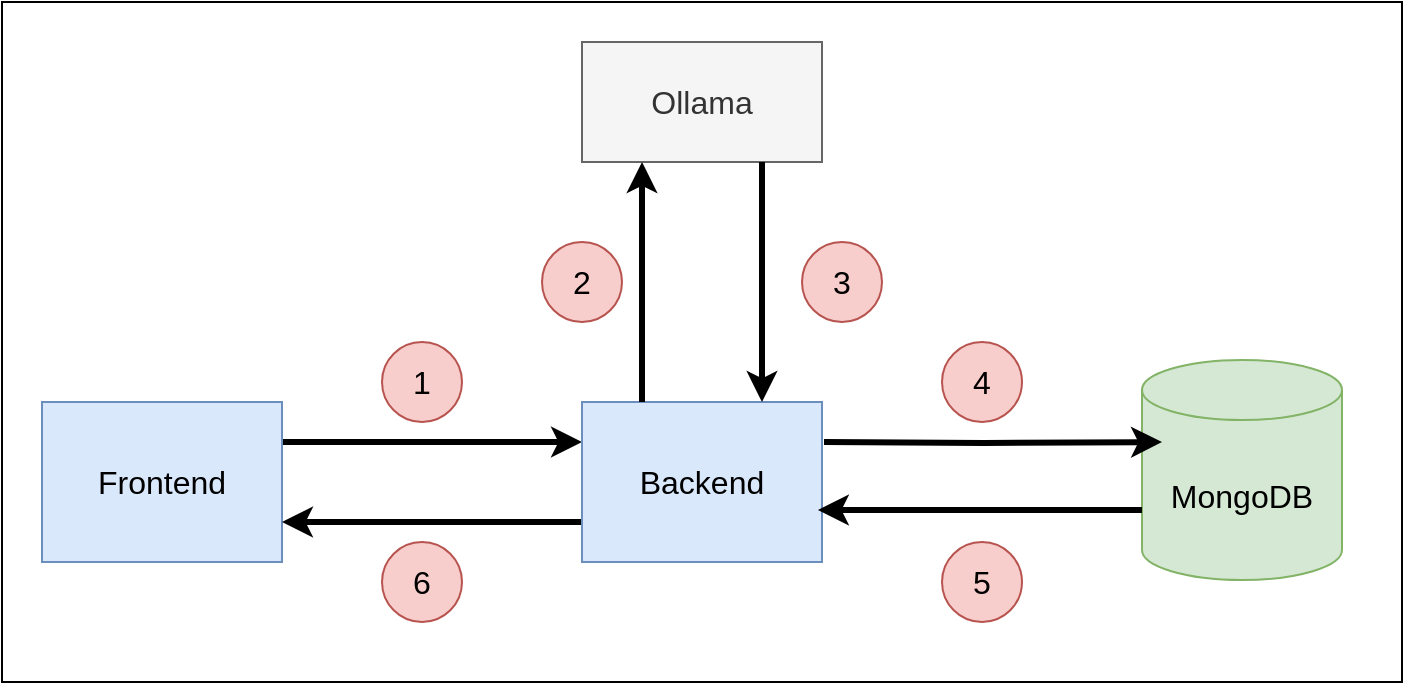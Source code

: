<mxfile version="24.7.17">
  <diagram name="Page-1" id="Mnux9CglpgqXPLvqKujI">
    <mxGraphModel dx="1026" dy="772" grid="1" gridSize="10" guides="1" tooltips="1" connect="1" arrows="1" fold="1" page="1" pageScale="1" pageWidth="850" pageHeight="1100" math="0" shadow="0">
      <root>
        <mxCell id="0" />
        <mxCell id="1" parent="0" />
        <mxCell id="x1avso-UNQqt8Qe4Jz3z-27" value="" style="rounded=0;whiteSpace=wrap;html=1;" vertex="1" parent="1">
          <mxGeometry x="60" y="60" width="700" height="340" as="geometry" />
        </mxCell>
        <mxCell id="x1avso-UNQqt8Qe4Jz3z-4" value="" style="edgeStyle=orthogonalEdgeStyle;rounded=0;orthogonalLoop=1;jettySize=auto;html=1;strokeWidth=3;exitX=1;exitY=0.25;exitDx=0;exitDy=0;entryX=0;entryY=0.25;entryDx=0;entryDy=0;" edge="1" parent="1" source="x1avso-UNQqt8Qe4Jz3z-1" target="x1avso-UNQqt8Qe4Jz3z-3">
          <mxGeometry relative="1" as="geometry" />
        </mxCell>
        <mxCell id="x1avso-UNQqt8Qe4Jz3z-1" value="Frontend" style="rounded=0;whiteSpace=wrap;html=1;fontSize=16;fillColor=#dae8fc;strokeColor=#6c8ebf;" vertex="1" parent="1">
          <mxGeometry x="80" y="260" width="120" height="80" as="geometry" />
        </mxCell>
        <mxCell id="x1avso-UNQqt8Qe4Jz3z-21" style="edgeStyle=orthogonalEdgeStyle;rounded=0;orthogonalLoop=1;jettySize=auto;html=1;entryX=1;entryY=0.75;entryDx=0;entryDy=0;exitX=0;exitY=0.75;exitDx=0;exitDy=0;strokeWidth=3;" edge="1" parent="1" source="x1avso-UNQqt8Qe4Jz3z-3" target="x1avso-UNQqt8Qe4Jz3z-1">
          <mxGeometry relative="1" as="geometry" />
        </mxCell>
        <mxCell id="x1avso-UNQqt8Qe4Jz3z-3" value="Backend" style="rounded=0;whiteSpace=wrap;html=1;fontSize=16;fillColor=#dae8fc;strokeColor=#6c8ebf;" vertex="1" parent="1">
          <mxGeometry x="350" y="260" width="120" height="80" as="geometry" />
        </mxCell>
        <mxCell id="x1avso-UNQqt8Qe4Jz3z-10" value="Ollama" style="rounded=0;whiteSpace=wrap;html=1;fontSize=16;fillColor=#f5f5f5;fontColor=#333333;strokeColor=#666666;" vertex="1" parent="1">
          <mxGeometry x="350" y="80" width="120" height="60" as="geometry" />
        </mxCell>
        <mxCell id="x1avso-UNQqt8Qe4Jz3z-11" value="MongoDB" style="shape=cylinder3;whiteSpace=wrap;html=1;boundedLbl=1;backgroundOutline=1;size=15;fontSize=16;fillColor=#d5e8d4;strokeColor=#82b366;" vertex="1" parent="1">
          <mxGeometry x="630" y="239" width="100" height="110" as="geometry" />
        </mxCell>
        <mxCell id="x1avso-UNQqt8Qe4Jz3z-14" value="" style="edgeStyle=orthogonalEdgeStyle;rounded=0;orthogonalLoop=1;jettySize=auto;html=1;strokeWidth=3;entryX=0.25;entryY=1;entryDx=0;entryDy=0;exitX=0.25;exitY=0;exitDx=0;exitDy=0;" edge="1" parent="1" source="x1avso-UNQqt8Qe4Jz3z-3" target="x1avso-UNQqt8Qe4Jz3z-10">
          <mxGeometry relative="1" as="geometry">
            <mxPoint x="393" y="260" as="sourcePoint" />
            <mxPoint x="360" y="300" as="targetPoint" />
          </mxGeometry>
        </mxCell>
        <mxCell id="x1avso-UNQqt8Qe4Jz3z-15" value="" style="edgeStyle=orthogonalEdgeStyle;rounded=0;orthogonalLoop=1;jettySize=auto;html=1;strokeWidth=3;entryX=0.75;entryY=0;entryDx=0;entryDy=0;exitX=0.75;exitY=1;exitDx=0;exitDy=0;" edge="1" parent="1" source="x1avso-UNQqt8Qe4Jz3z-10" target="x1avso-UNQqt8Qe4Jz3z-3">
          <mxGeometry relative="1" as="geometry">
            <mxPoint x="403" y="270" as="sourcePoint" />
            <mxPoint x="403" y="146" as="targetPoint" />
            <Array as="points">
              <mxPoint x="440" y="260" />
            </Array>
          </mxGeometry>
        </mxCell>
        <mxCell id="x1avso-UNQqt8Qe4Jz3z-18" style="edgeStyle=orthogonalEdgeStyle;rounded=0;orthogonalLoop=1;jettySize=auto;html=1;strokeWidth=3;entryX=0.983;entryY=0.675;entryDx=0;entryDy=0;exitX=0;exitY=0;exitDx=0;exitDy=75;exitPerimeter=0;entryPerimeter=0;" edge="1" parent="1" source="x1avso-UNQqt8Qe4Jz3z-11" target="x1avso-UNQqt8Qe4Jz3z-3">
          <mxGeometry relative="1" as="geometry">
            <mxPoint x="470" y="500" as="sourcePoint" />
            <mxPoint x="630" y="500" as="targetPoint" />
          </mxGeometry>
        </mxCell>
        <mxCell id="x1avso-UNQqt8Qe4Jz3z-19" value="1" style="ellipse;whiteSpace=wrap;html=1;aspect=fixed;fontSize=16;fillColor=#f8cecc;strokeColor=#b85450;" vertex="1" parent="1">
          <mxGeometry x="250" y="230" width="40" height="40" as="geometry" />
        </mxCell>
        <mxCell id="x1avso-UNQqt8Qe4Jz3z-20" value="2" style="ellipse;whiteSpace=wrap;html=1;aspect=fixed;fontSize=16;fillColor=#f8cecc;strokeColor=#b85450;" vertex="1" parent="1">
          <mxGeometry x="330" y="180" width="40" height="40" as="geometry" />
        </mxCell>
        <mxCell id="x1avso-UNQqt8Qe4Jz3z-22" value="" style="edgeStyle=orthogonalEdgeStyle;rounded=0;orthogonalLoop=1;jettySize=auto;html=1;strokeWidth=3;exitX=1;exitY=0.25;exitDx=0;exitDy=0;entryX=0.1;entryY=0.373;entryDx=0;entryDy=0;entryPerimeter=0;" edge="1" parent="1" target="x1avso-UNQqt8Qe4Jz3z-11">
          <mxGeometry relative="1" as="geometry">
            <mxPoint x="471" y="280" as="sourcePoint" />
            <mxPoint x="621" y="280" as="targetPoint" />
          </mxGeometry>
        </mxCell>
        <mxCell id="x1avso-UNQqt8Qe4Jz3z-23" value="3" style="ellipse;whiteSpace=wrap;html=1;aspect=fixed;fontSize=16;fillColor=#f8cecc;strokeColor=#b85450;" vertex="1" parent="1">
          <mxGeometry x="460" y="180" width="40" height="40" as="geometry" />
        </mxCell>
        <mxCell id="x1avso-UNQqt8Qe4Jz3z-24" value="4" style="ellipse;whiteSpace=wrap;html=1;aspect=fixed;fontSize=16;fillColor=#f8cecc;strokeColor=#b85450;" vertex="1" parent="1">
          <mxGeometry x="530" y="230" width="40" height="40" as="geometry" />
        </mxCell>
        <mxCell id="x1avso-UNQqt8Qe4Jz3z-25" value="5" style="ellipse;whiteSpace=wrap;html=1;aspect=fixed;fontSize=16;fillColor=#f8cecc;strokeColor=#b85450;" vertex="1" parent="1">
          <mxGeometry x="530" y="330" width="40" height="40" as="geometry" />
        </mxCell>
        <mxCell id="x1avso-UNQqt8Qe4Jz3z-26" value="6" style="ellipse;whiteSpace=wrap;html=1;aspect=fixed;fontSize=16;fillColor=#f8cecc;strokeColor=#b85450;" vertex="1" parent="1">
          <mxGeometry x="250" y="330" width="40" height="40" as="geometry" />
        </mxCell>
      </root>
    </mxGraphModel>
  </diagram>
</mxfile>
